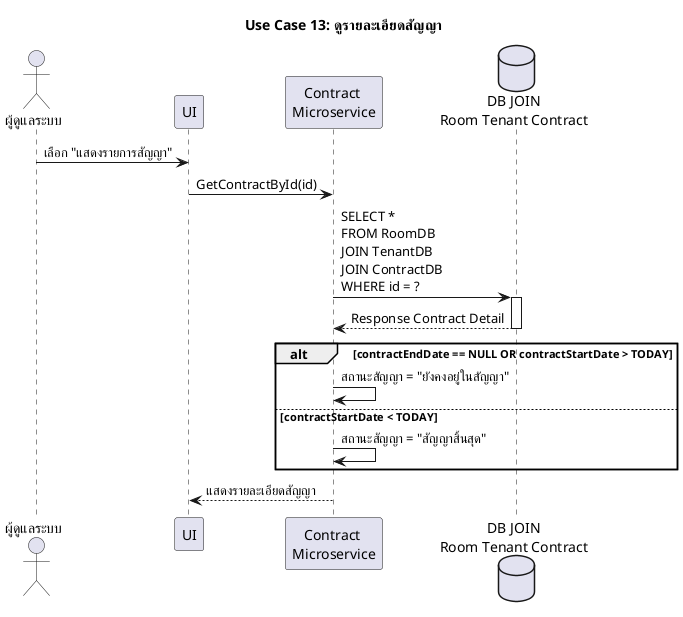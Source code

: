 @startuml use case 13 ดูรายละเอียดสัญญา
skinparam defaultFontName "TH Sarabun New"
title Use Case 13: ดูรายละเอียดสัญญา

actor "ผู้ดูแลระบบ" as Admin
participant "UI" as UI
participant "Contract \nMicroservice" as ConMS
database "DB JOIN\nRoom Tenant Contract" as joinDB

Admin -> UI: เลือก "แสดงรายการสัญญา"
UI -> ConMS: GetContractById(id)
ConMS -> joinDB: SELECT * \nFROM RoomDB \nJOIN TenantDB \nJOIN ContractDB \nWHERE id = ?

activate joinDB
joinDB --> ConMS: Response Contract Detail
deactivate joinDB

alt contractEndDate == NULL OR contractStartDate > TODAY
    ConMS -> ConMS: สถานะสัญญา = "ยังคงอยู่ในสัญญา"
else contractStartDate < TODAY
    ConMS -> ConMS: สถานะสัญญา = "สัญญาสิ้นสุด"
end

ConMS --> UI: แสดงรายละเอียดสัญญา
@enduml
